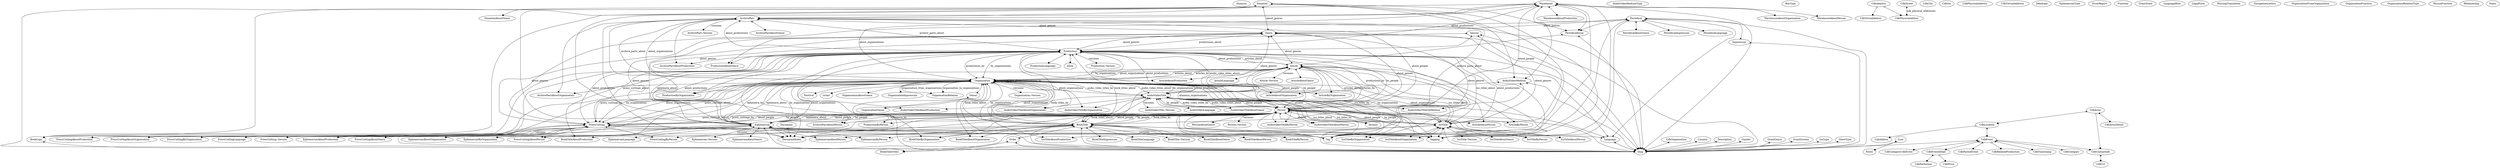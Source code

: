 digraph models_diagram {
	graph[overlap=false, splines=true]
	"Alumnus" []
	"ArchivePart" []
	"ArchivePartAboutGenre" []
	"ArchivePartAboutOrganisation" []
	"ArchivePartAboutPerson" []
	"ArchivePartAboutProduction" []
	"Article" []
	"ArticleAboutGenre" []
	"ArticleAboutOrganisation" []
	"ArticleAboutPerson" []
	"ArticleAboutProduction" []
	"ArticleByOrganisation" []
	"ArticleByPerson" []
	"ArticleLanguage" []
	"AudioVideoLanguage" []
	"AudioVideoMedium" []
	"AudioVideoMediumType" []
	"AudioVideoTitle" []
	"AudioVideoTitleAboutGenre" []
	"AudioVideoTitleAboutOrganisation" []
	"AudioVideoTitleAboutPerson" []
	"AudioVideoTitleAboutProduction" []
	"AudioVideoTitleByOrganisation" []
	"AudioVideoTitleByPerson" []
	"AudioVideoTitleOnMedium" []
	"BookCopy" []
	"BookTitle" []
	"BookTitleAboutGenre" []
	"BookTitleAboutOrganisation" []
	"BookTitleAboutPerson" []
	"BookTitleAboutProduction" []
	"BookTitleByOrganisation" []
	"BookTitleByPerson" []
	"BookTitleImpressum" []
	"BookTitleLanguage" []
	"BookTitleOrder" []
	"BoxType" []
	"CdbActor" []
	"CdbActorDetail" []
	"CdbAddress" []
	"CdbCategory" []
	"CdbCategoryCdbEvent" []
	"CdbCity" []
	"CdbContactinfo" []
	"CdbEvent" []
	"CdbEventDetail" []
	"CdbGis" []
	"CdbLocation" []
	"CdbOrganisation" []
	"CdbParentEvent" []
	"CdbPerformer" []
	"CdbPhysicalAddress" []
	"CdbPrice" []
	"CdbRelatedProduction" []
	"CdbStreet" []
	"CdbTimestamp" []
	"CdbUrl" []
	"CdbVirtualAddress" []
	"Country" []
	"DateIsaar" []
	"Description" []
	"Document" []
	"DocumentIndex" []
	"Donation" []
	"DonationAboutGenre" []
	"Ephemerum" []
	"EphemerumAboutGenre" []
	"EphemerumAboutOrganisation" []
	"EphemerumAboutPerson" []
	"EphemerumAboutProduction" []
	"EphemerumByOrganisation" []
	"EphemerumByPerson" []
	"EphemerumLanguage" []
	"EphemerumType" []
	"ErrorReport" []
	"Festival" []
	"Function" []
	"Gender" []
	"Genre" []
	"Grant" []
	"GrantGenre" []
	"GrantState" []
	"GrantSystem" []
	"IcoTitle" []
	"IcoTitleAboutGenre" []
	"IcoTitleAboutOrganisation" []
	"IcoTitleAboutPerson" []
	"IcoTitleAboutProduction" []
	"IcoTitleByOrganisation" []
	"IcoTitleByPerson" []
	"IcoType" []
	"Impressum" []
	"Language" []
	"LanguageRole" []
	"LegalForm" []
	"MissingTranslation" []
	"NavigationLetters" []
	"Order" []
	"Organisation" []
	"OrganisationAboutGenre" []
	"OrganisationFromOrganisation" []
	"OrganisationFunction" []
	"OrganisationImpressum" []
	"OrganisationRelation" []
	"OrganisationRelationType" []
	"OrganisationVenue" []
	"Periodical" []
	"PeriodicalAboutGenre" []
	"PeriodicalImpressum" []
	"PeriodicalIssue" []
	"PeriodicalLanguage" []
	"Person" []
	"PersonAboutGenre" []
	"PersonFunction" []
	"Postit" []
	"PressCutting" []
	"PressCuttingAboutGenre" []
	"PressCuttingAboutOrganisation" []
	"PressCuttingAboutPerson" []
	"PressCuttingAboutProduction" []
	"PressCuttingByOrganisation" []
	"PressCuttingByPerson" []
	"PressCuttingLanguage" []
	"Production" []
	"ProductionAboutGenre" []
	"ProductionByOrganisation" []
	"ProductionByPerson" []
	"ProductionLanguage" []
	"Relationship" []
	"Season" []
	"Show" []
	"ShowType" []
	"Static" []
	"User" []
	"Venue" []
	"Warehouse" []
	"WarehouseAboutOrganisation" []
	"WarehouseAboutPerson" []
	"WarehouseAboutProduction" []
	"ArchivePart" -> "Person" [label="about_people", arrowtail=crow, arrowhead=crow, dir=both]
	"ArchivePart" -> "Slug" [arrowtail=crow, arrowhead=dot, dir=both]
	"ArchivePart" -> "ArchivePartAboutOrganisation" [arrowtail=crow, arrowhead=dot, dir=both]
	"ArchivePart" -> "ArchivePartAboutProduction" [arrowtail=crow, arrowhead=dot, dir=both]
	"ArchivePart" -> "ArchivePartAboutGenre" [arrowtail=crow, arrowhead=dot, dir=both]
	"ArchivePart" -> "Genre" [label="about_genres", arrowtail=crow, arrowhead=crow, dir=both]
	"ArchivePart" -> "ArchivePartAboutPerson" [arrowtail=crow, arrowhead=dot, dir=both]
	"ArchivePart" -> "Organisation" [label="about_organisations", arrowtail=crow, arrowhead=crow, dir=both]
	"ArchivePart" -> "Production" [label="about_productions", arrowtail=crow, arrowhead=crow, dir=both]
	"ArchivePart" -> "DocumentIndex" [arrowtail=crow, arrowhead=dot, dir=both]
	"ArchivePart" -> "ArchivePart::Version" [label="versions", arrowtail=crow, arrowhead=dot, dir=both]
	"Article" -> "Slug" [arrowtail=crow, arrowhead=dot, dir=both]
	"Article" -> "Person" [label="about_people", arrowtail=crow, arrowhead=crow, dir=both]
	"Article" -> "ArticleAboutProduction" [arrowtail=crow, arrowhead=dot, dir=both]
	"Article" -> "ArticleLanguage" [arrowtail=crow, arrowhead=dot, dir=both]
	"Article" -> "ArticleAboutOrganisation" [arrowtail=crow, arrowhead=dot, dir=both]
	"Article" -> "Organisation" [label="by_organisations", arrowtail=crow, arrowhead=crow, dir=both]
	"Article" -> "Genre" [label="about_genres", arrowtail=crow, arrowhead=crow, dir=both]
	"Article" -> "Tag" [arrowtail=crow, arrowhead=crow, dir=both]
	"Article" -> "ArticleAboutPerson" [arrowtail=crow, arrowhead=dot, dir=both]
	"Article" -> "Person" [label="by_people", arrowtail=crow, arrowhead=crow, dir=both]
	"Article" -> "ArticleByOrganisation" [arrowtail=crow, arrowhead=dot, dir=both]
	"Article" -> "Organisation" [label="about_organisations", arrowtail=crow, arrowhead=crow, dir=both]
	"Article" -> "ArticleByPerson" [arrowtail=crow, arrowhead=dot, dir=both]
	"Article" -> "DocumentIndex" [arrowtail=crow, arrowhead=dot, dir=both]
	"Article" -> "Tagging" [arrowtail=crow, arrowhead=dot, dir=both]
	"Article" -> "Production" [label="about_productions", arrowtail=crow, arrowhead=crow, dir=both]
	"Article" -> "ArticleAboutGenre" [arrowtail=crow, arrowhead=dot, dir=both]
	"Article" -> "Article::Version" [label="versions", arrowtail=crow, arrowhead=dot, dir=both]
	"AudioVideoMedium" -> "Slug" [arrowtail=crow, arrowhead=dot, dir=both]
	"AudioVideoMedium" -> "AudioVideoTitleOnMedium" [arrowtail=crow, arrowhead=dot, dir=both]
	"AudioVideoMedium" -> "AudioVideoTitle" [arrowtail=crow, arrowhead=crow, dir=both]
	"AudioVideoTitle" -> "Person" [label="about_people", arrowtail=crow, arrowhead=crow, dir=both]
	"AudioVideoTitle" -> "Slug" [arrowtail=crow, arrowhead=dot, dir=both]
	"AudioVideoTitle" -> "AudioVideoTitleAboutPerson" [arrowtail=crow, arrowhead=dot, dir=both]
	"AudioVideoTitle" -> "Language" [arrowtail=crow, arrowhead=crow, dir=both]
	"AudioVideoTitle" -> "AudioVideoLanguage" [arrowtail=crow, arrowhead=dot, dir=both]
	"AudioVideoTitle" -> "Genre" [label="about_genres", arrowtail=crow, arrowhead=crow, dir=both]
	"AudioVideoTitle" -> "Organisation" [label="by_organisations", arrowtail=crow, arrowhead=crow, dir=both]
	"AudioVideoTitle" -> "AudioVideoTitleByPerson" [arrowtail=crow, arrowhead=dot, dir=both]
	"AudioVideoTitle" -> "Tag" [arrowtail=crow, arrowhead=crow, dir=both]
	"AudioVideoTitle" -> "AudioVideoTitleOnMedium" [arrowtail=crow, arrowhead=dot, dir=both]
	"AudioVideoTitle" -> "Person" [label="by_people", arrowtail=crow, arrowhead=crow, dir=both]
	"AudioVideoTitle" -> "AudioVideoTitleAboutGenre" [arrowtail=crow, arrowhead=dot, dir=both]
	"AudioVideoTitle" -> "Organisation" [label="about_organisations", arrowtail=crow, arrowhead=crow, dir=both]
	"AudioVideoTitle" -> "AudioVideoTitleByOrganisation" [arrowtail=crow, arrowhead=dot, dir=both]
	"AudioVideoTitle" -> "AudioVideoTitleAboutProduction" [arrowtail=crow, arrowhead=dot, dir=both]
	"AudioVideoTitle" -> "Production" [label="about_productions", arrowtail=crow, arrowhead=crow, dir=both]
	"AudioVideoTitle" -> "DocumentIndex" [arrowtail=crow, arrowhead=dot, dir=both]
	"AudioVideoTitle" -> "Tagging" [arrowtail=crow, arrowhead=dot, dir=both]
	"AudioVideoTitle" -> "AudioVideoTitle::Version" [label="versions", arrowtail=crow, arrowhead=dot, dir=both]
	"AudioVideoTitle" -> "AudioVideoTitleAboutOrganisation" [arrowtail=crow, arrowhead=dot, dir=both]
	"BookCopy" -> "Slug" [arrowtail=crow, arrowhead=dot, dir=both]
	"BookTitle" -> "Order" [arrowtail=crow, arrowhead=crow, dir=both]
	"BookTitle" -> "Person" [label="about_people", arrowtail=crow, arrowhead=crow, dir=both]
	"BookTitle" -> "Slug" [arrowtail=crow, arrowhead=dot, dir=both]
	"BookTitle" -> "BookTitleAboutProduction" [arrowtail=crow, arrowhead=dot, dir=both]
	"BookTitle" -> "BookTitleAboutOrganisation" [arrowtail=crow, arrowhead=dot, dir=both]
	"BookTitle" -> "Genre" [label="about_genres", arrowtail=crow, arrowhead=crow, dir=both]
	"BookTitle" -> "Organisation" [label="by_organisations", arrowtail=crow, arrowhead=crow, dir=both]
	"BookTitle" -> "BookTitleByOrganisation" [arrowtail=crow, arrowhead=dot, dir=both]
	"BookTitle" -> "Tag" [arrowtail=crow, arrowhead=crow, dir=both]
	"BookTitle" -> "Person" [label="by_people", arrowtail=crow, arrowhead=crow, dir=both]
	"BookTitle" -> "BookTitleImpressum" [arrowtail=crow, arrowhead=dot, dir=both]
	"BookTitle" -> "Organisation" [label="about_organisations", arrowtail=crow, arrowhead=crow, dir=both]
	"BookTitle" -> "BookTitleAboutPerson" [arrowtail=crow, arrowhead=dot, dir=both]
	"BookTitle" -> "BookCopy" [arrowtail=crow, arrowhead=dot, dir=both]
	"BookTitle" -> "BookTitleAboutGenre" [arrowtail=crow, arrowhead=dot, dir=both]
	"BookTitle" -> "BookTitleLanguage" [arrowtail=crow, arrowhead=dot, dir=both]
	"BookTitle" -> "Production" [label="about_productions", arrowtail=crow, arrowhead=crow, dir=both]
	"BookTitle" -> "DocumentIndex" [arrowtail=crow, arrowhead=dot, dir=both]
	"BookTitle" -> "Tagging" [arrowtail=crow, arrowhead=dot, dir=both]
	"BookTitle" -> "BookTitleByPerson" [arrowtail=crow, arrowhead=dot, dir=both]
	"BookTitle" -> "BookTitle::Version" [label="versions", arrowtail=crow, arrowhead=dot, dir=both]
	"BookTitle" -> "BookTitleOrder" [arrowtail=crow, arrowhead=dot, dir=both]
	"CdbActor" -> "CdbLocation" [arrowtail=crow, arrowhead=dot, dir=both]
	"CdbActor" -> "CdbActorDetail" [arrowtail=crow, arrowhead=dot, dir=both]
	"CdbActor" -> "CdbContactinfo" [arrowtail=odot, arrowhead=dot, dir=both]
	"CdbAddress" -> "CdbVirtualAddres" [arrowtail=odot, arrowhead=dot, dir=both]
	"CdbAddress" -> "CdbPhysicalAddres" [arrowtail=odot, arrowhead=dot, dir=both]
	"CdbContactinfo" -> "CdbUrl" [arrowtail=crow, arrowhead=dot, dir=both]
	"CdbEvent" -> "Slug" [arrowtail=crow, arrowhead=dot, dir=both]
	"CdbEvent" -> "CdbRelatedProduction" [arrowtail=odot, arrowhead=dot, dir=both]
	"CdbEvent" -> "CdbParentEvent" [arrowtail=crow, arrowhead=dot, dir=both]
	"CdbEvent" -> "CdbEventDetail" [arrowtail=crow, arrowhead=dot, dir=both]
	"CdbEvent" -> "CdbTimestamp" [arrowtail=crow, arrowhead=dot, dir=both]
	"CdbEvent" -> "CdbContactinfo" [arrowtail=odot, arrowhead=dot, dir=both]
	"CdbEvent" -> "CdbCategoryCdbEvent" [arrowtail=crow, arrowhead=dot, dir=both]
	"CdbEvent" -> "CdbCategory" [arrowtail=crow, arrowhead=crow, dir=both]
	"CdbEventDetail" -> "CdbPerformer" [arrowtail=crow, arrowhead=dot, dir=both]
	"CdbEventDetail" -> "CdbPrice" [arrowtail=odot, arrowhead=dot, dir=both]
	"CdbLocation" -> "CdbAddres" [arrowtail=odot, arrowhead=dot, dir=both]
	"CdbLocation" -> "CdbEvent" [arrowtail=crow, arrowhead=dot, dir=both]
	"CdbOrganisation" -> "Slug" [arrowtail=crow, arrowhead=dot, dir=both]
	"CdbStreet" -> "CdbPhysicalAddres" [label="cdb_physical_addresses", arrowtail=crow, arrowhead=dot, dir=both]
	"Country" -> "Slug" [arrowtail=crow, arrowhead=dot, dir=both]
	"Description" -> "Slug" [arrowtail=crow, arrowhead=dot, dir=both]
	"Document" -> "DocumentIndex" [arrowtail=crow, arrowhead=dot, dir=both]
	"Donation" -> "Slug" [arrowtail=crow, arrowhead=dot, dir=both]
	"Donation" -> "Ephemerum" [arrowtail=crow, arrowhead=dot, dir=both]
	"Donation" -> "PeriodicalIssue" [arrowtail=crow, arrowhead=dot, dir=both]
	"Donation" -> "AudioVideoMedium" [arrowtail=crow, arrowhead=dot, dir=both]
	"Donation" -> "Genre" [label="about_genres", arrowtail=crow, arrowhead=crow, dir=both]
	"Donation" -> "Tag" [arrowtail=crow, arrowhead=crow, dir=both]
	"Donation" -> "ArchivePart" [arrowtail=crow, arrowhead=dot, dir=both]
	"Donation" -> "DonationAboutGenre" [arrowtail=crow, arrowhead=dot, dir=both]
	"Donation" -> "BookCopy" [arrowtail=crow, arrowhead=dot, dir=both]
	"Donation" -> "Tagging" [arrowtail=crow, arrowhead=dot, dir=both]
	"Ephemerum" -> "EphemerumAboutProduction" [arrowtail=crow, arrowhead=dot, dir=both]
	"Ephemerum" -> "Slug" [arrowtail=crow, arrowhead=dot, dir=both]
	"Ephemerum" -> "Person" [label="about_people", arrowtail=crow, arrowhead=crow, dir=both]
	"Ephemerum" -> "Language" [arrowtail=crow, arrowhead=crow, dir=both]
	"Ephemerum" -> "EphemerumByPerson" [arrowtail=crow, arrowhead=dot, dir=both]
	"Ephemerum" -> "EphemerumAboutOrganisation" [arrowtail=crow, arrowhead=dot, dir=both]
	"Ephemerum" -> "EphemerumAboutGenre" [arrowtail=crow, arrowhead=dot, dir=both]
	"Ephemerum" -> "Organisation" [label="by_organisations", arrowtail=crow, arrowhead=crow, dir=both]
	"Ephemerum" -> "Genre" [label="about_genres", arrowtail=crow, arrowhead=crow, dir=both]
	"Ephemerum" -> "EphemerumByOrganisation" [arrowtail=crow, arrowhead=dot, dir=both]
	"Ephemerum" -> "Tag" [arrowtail=crow, arrowhead=crow, dir=both]
	"Ephemerum" -> "Person" [label="by_people", arrowtail=crow, arrowhead=crow, dir=both]
	"Ephemerum" -> "EphemerumLanguage" [arrowtail=crow, arrowhead=dot, dir=both]
	"Ephemerum" -> "Organisation" [label="about_organisations", arrowtail=crow, arrowhead=crow, dir=both]
	"Ephemerum" -> "DocumentIndex" [arrowtail=crow, arrowhead=dot, dir=both]
	"Ephemerum" -> "Tagging" [arrowtail=crow, arrowhead=dot, dir=both]
	"Ephemerum" -> "Production" [label="about_productions", arrowtail=crow, arrowhead=crow, dir=both]
	"Ephemerum" -> "EphemerumAboutPerson" [arrowtail=crow, arrowhead=dot, dir=both]
	"Ephemerum" -> "Ephemerum::Version" [label="versions", arrowtail=crow, arrowhead=dot, dir=both]
	"Gender" -> "Slug" [arrowtail=crow, arrowhead=dot, dir=both]
	"Genre" -> "Slug" [arrowtail=crow, arrowhead=dot, dir=both]
	"Genre" -> "ProductionAboutGenre" [arrowtail=crow, arrowhead=dot, dir=both]
	"Genre" -> "Production" [label="productions_about", arrowtail=crow, arrowhead=crow, dir=both]
	"GrantGenre" -> "Slug" [arrowtail=crow, arrowhead=dot, dir=both]
	"GrantSystem" -> "Slug" [arrowtail=crow, arrowhead=dot, dir=both]
	"IcoTitle" -> "Slug" [arrowtail=crow, arrowhead=dot, dir=both]
	"IcoTitle" -> "Person" [label="about_people", arrowtail=crow, arrowhead=crow, dir=both]
	"IcoTitle" -> "IcoTitleAboutProduction" [arrowtail=crow, arrowhead=dot, dir=both]
	"IcoTitle" -> "IcoTitleAboutGenre" [arrowtail=crow, arrowhead=dot, dir=both]
	"IcoTitle" -> "IcoTitleByOrganisation" [arrowtail=crow, arrowhead=dot, dir=both]
	"IcoTitle" -> "Organisation" [label="by_organisations", arrowtail=crow, arrowhead=crow, dir=both]
	"IcoTitle" -> "Genre" [label="about_genres", arrowtail=crow, arrowhead=crow, dir=both]
	"IcoTitle" -> "Tag" [arrowtail=crow, arrowhead=crow, dir=both]
	"IcoTitle" -> "IcoTitleAboutPerson" [arrowtail=crow, arrowhead=dot, dir=both]
	"IcoTitle" -> "Person" [label="by_people", arrowtail=crow, arrowhead=crow, dir=both]
	"IcoTitle" -> "IcoTitleByPerson" [arrowtail=crow, arrowhead=dot, dir=both]
	"IcoTitle" -> "Organisation" [label="about_organisations", arrowtail=crow, arrowhead=crow, dir=both]
	"IcoTitle" -> "Tagging" [arrowtail=crow, arrowhead=dot, dir=both]
	"IcoTitle" -> "DocumentIndex" [arrowtail=crow, arrowhead=dot, dir=both]
	"IcoTitle" -> "Production" [label="about_productions", arrowtail=crow, arrowhead=crow, dir=both]
	"IcoTitle" -> "IcoTitleAboutOrganisation" [arrowtail=crow, arrowhead=dot, dir=both]
	"IcoTitle" -> "IcoTitle::Version" [label="versions", arrowtail=crow, arrowhead=dot, dir=both]
	"IcoType" -> "Slug" [arrowtail=crow, arrowhead=dot, dir=both]
	"Impressum" -> "Slug" [arrowtail=crow, arrowhead=dot, dir=both]
	"Language" -> "Slug" [arrowtail=crow, arrowhead=dot, dir=both]
	"Order" -> "Slug" [arrowtail=crow, arrowhead=dot, dir=both]
	"Order" -> "BookTitleOrder" [arrowtail=crow, arrowhead=dot, dir=both]
	"Organisation" -> "PressCuttingAboutOrganisation" [arrowtail=crow, arrowhead=dot, dir=both]
	"Organisation" -> "ArchivePartAboutOrganisation" [arrowtail=crow, arrowhead=dot, dir=both]
	"Organisation" -> "Person" [label="alumnus_organisations", arrowtail=crow, arrowhead=crow, dir=both]
	"Organisation" -> "BookTitle" [label="book_titles_by", arrowtail=crow, arrowhead=crow, dir=both]
	"Organisation" -> "Slug" [arrowtail=crow, arrowhead=dot, dir=both]
	"Organisation" -> "Alumnu" [label="alumni", arrowtail=crow, arrowhead=dot, dir=both]
	"Organisation" -> "ArchivePart" [label="archive_parts_about", arrowtail=crow, arrowhead=crow, dir=both]
	"Organisation" -> "Production" [label="productions_by", arrowtail=crow, arrowhead=crow, dir=both]
	"Organisation" -> "Venue" [arrowtail=crow, arrowhead=crow, dir=both]
	"Organisation" -> "Organisation" [label="organisations_from", arrowtail=crow, arrowhead=crow, dir=both]
	"Organisation" -> "EphemerumAboutOrganisation" [arrowtail=crow, arrowhead=dot, dir=both]
	"Organisation" -> "BookTitleAboutOrganisation" [arrowtail=crow, arrowhead=dot, dir=both]
	"Organisation" -> "BookTitle" [label="book_titles_about", arrowtail=crow, arrowhead=crow, dir=both]
	"Organisation" -> "Festival" [arrowtail=crow, arrowhead=dot, dir=both]
	"Organisation" -> "IcoTitleByOrganisation" [arrowtail=crow, arrowhead=dot, dir=both]
	"Organisation" -> "BookTitleByOrganisation" [arrowtail=crow, arrowhead=dot, dir=both]
	"Organisation" -> "ArticleAboutOrganisation" [arrowtail=crow, arrowhead=dot, dir=both]
	"Organisation" -> "Article" [label="articles_about", arrowtail=crow, arrowhead=crow, dir=both]
	"Organisation" -> "Genre" [label="about_genres", arrowtail=crow, arrowhead=crow, dir=both]
	"Organisation" -> "EphemerumByOrganisation" [arrowtail=crow, arrowhead=dot, dir=both]
	"Organisation" -> "Tag" [arrowtail=crow, arrowhead=crow, dir=both]
	"Organisation" -> "Ephemerum" [label="ephemera_by", arrowtail=crow, arrowhead=crow, dir=both]
	"Organisation" -> "PressCutting" [label="press_cuttings_about", arrowtail=crow, arrowhead=crow, dir=both]
	"Organisation" -> "Ephemerum" [label="ephemera_about", arrowtail=crow, arrowhead=crow, dir=both]
	"Organisation" -> "OrganisationImpressum" [arrowtail=crow, arrowhead=dot, dir=both]
	"Organisation" -> "ArticleByOrganisation" [arrowtail=crow, arrowhead=dot, dir=both]
	"Organisation" -> "AudioVideoTitleByOrganisation" [arrowtail=crow, arrowhead=dot, dir=both]
	"Organisation" -> "Article" [label="articles_by", arrowtail=crow, arrowhead=crow, dir=both]
	"Organisation" -> "OrganisationRelation" [label="organisation_to_organisations", arrowtail=crow, arrowhead=dot, dir=both]
	"Organisation" -> "Grant" [arrowtail=crow, arrowhead=dot, dir=both]
	"Organisation" -> "PressCuttingByOrganisation" [arrowtail=crow, arrowhead=dot, dir=both]
	"Organisation" -> "AudioVideoTitle" [label="audio_video_titles_by", arrowtail=crow, arrowhead=crow, dir=both]
	"Organisation" -> "IcoTitle" [label="ico_titles_by", arrowtail=crow, arrowhead=crow, dir=both]
	"Organisation" -> "Organisation" [label="organisations_to", arrowtail=crow, arrowhead=crow, dir=both]
	"Organisation" -> "OrganisationAboutGenre" [arrowtail=crow, arrowhead=dot, dir=both]
	"Organisation" -> "OrganisationVenue" [arrowtail=crow, arrowhead=dot, dir=both]
	"Organisation" -> "ProductionByOrganisation" [arrowtail=crow, arrowhead=dot, dir=both]
	"Organisation" -> "Tagging" [arrowtail=crow, arrowhead=dot, dir=both]
	"Organisation" -> "PressCutting" [label="press_cuttings_by", arrowtail=crow, arrowhead=crow, dir=both]
	"Organisation" -> "OrganisationRelation" [label="organisation_from_organisations", arrowtail=crow, arrowhead=dot, dir=both]
	"Organisation" -> "IcoTitleAboutOrganisation" [arrowtail=crow, arrowhead=dot, dir=both]
	"Organisation" -> "AudioVideoTitleAboutOrganisation" [arrowtail=crow, arrowhead=dot, dir=both]
	"Organisation" -> "Organisation::Version" [label="versions", arrowtail=crow, arrowhead=dot, dir=both]
	"Organisation" -> "AudioVideoTitle" [label="audio_video_titles_about", arrowtail=crow, arrowhead=crow, dir=both]
	"Organisation" -> "IcoTitle" [label="ico_titles_about", arrowtail=crow, arrowhead=crow, dir=both]
	"Periodical" -> "PeriodicalLanguage" [arrowtail=crow, arrowhead=dot, dir=both]
	"Periodical" -> "Slug" [arrowtail=crow, arrowhead=dot, dir=both]
	"Periodical" -> "PressCutting" [arrowtail=crow, arrowhead=dot, dir=both]
	"Periodical" -> "Language" [arrowtail=crow, arrowhead=crow, dir=both]
	"Periodical" -> "PeriodicalIssue" [arrowtail=crow, arrowhead=dot, dir=both]
	"Periodical" -> "PeriodicalAboutGenre" [arrowtail=crow, arrowhead=dot, dir=both]
	"Periodical" -> "Genre" [label="about_genres", arrowtail=crow, arrowhead=crow, dir=both]
	"Periodical" -> "Tag" [arrowtail=crow, arrowhead=crow, dir=both]
	"Periodical" -> "PeriodicalImpressum" [arrowtail=crow, arrowhead=dot, dir=both]
	"Periodical" -> "Tagging" [arrowtail=crow, arrowhead=dot, dir=both]
	"Periodical" -> "Impressum" [arrowtail=crow, arrowhead=crow, dir=both]
	"PeriodicalIssue" -> "Slug" [arrowtail=crow, arrowhead=dot, dir=both]
	"PeriodicalIssue" -> "Article" [arrowtail=crow, arrowhead=dot, dir=both]
	"Person" -> "BookTitle" [label="book_titles_by", arrowtail=crow, arrowhead=crow, dir=both]
	"Person" -> "Slug" [arrowtail=crow, arrowhead=dot, dir=both]
	"Person" -> "Production" [label="productions_by", arrowtail=crow, arrowhead=crow, dir=both]
	"Person" -> "ArchivePart" [label="archive_parts_about", arrowtail=crow, arrowhead=crow, dir=both]
	"Person" -> "Alumnu" [label="alumni", arrowtail=crow, arrowhead=dot, dir=both]
	"Person" -> "AudioVideoTitleAboutPerson" [arrowtail=crow, arrowhead=dot, dir=both]
	"Person" -> "EphemerumByPerson" [arrowtail=crow, arrowhead=dot, dir=both]
	"Person" -> "BookTitle" [label="book_titles_about", arrowtail=crow, arrowhead=crow, dir=both]
	"Person" -> "Genre" [label="about_genres", arrowtail=crow, arrowhead=crow, dir=both]
	"Person" -> "Article" [label="articles_about", arrowtail=crow, arrowhead=crow, dir=both]
	"Person" -> "AudioVideoTitleByPerson" [arrowtail=crow, arrowhead=dot, dir=both]
	"Person" -> "Ephemerum" [label="ephemera_by", arrowtail=crow, arrowhead=crow, dir=both]
	"Person" -> "Tag" [arrowtail=crow, arrowhead=crow, dir=both]
	"Person" -> "ArchivePartAboutPerson" [arrowtail=crow, arrowhead=dot, dir=both]
	"Person" -> "ProductionByPerson" [arrowtail=crow, arrowhead=dot, dir=both]
	"Person" -> "PressCutting" [label="press_cuttings_about", arrowtail=crow, arrowhead=crow, dir=both]
	"Person" -> "ArticleAboutPerson" [arrowtail=crow, arrowhead=dot, dir=both]
	"Person" -> "PressCuttingByPerson" [arrowtail=crow, arrowhead=dot, dir=both]
	"Person" -> "IcoTitleAboutPerson" [arrowtail=crow, arrowhead=dot, dir=both]
	"Person" -> "PersonAboutGenre" [arrowtail=crow, arrowhead=dot, dir=both]
	"Person" -> "Ephemerum" [label="ephemera_about", arrowtail=crow, arrowhead=crow, dir=both]
	"Person" -> "Article" [label="articles_by", arrowtail=crow, arrowhead=crow, dir=both]
	"Person" -> "PressCuttingAboutPerson" [arrowtail=crow, arrowhead=dot, dir=both]
	"Person" -> "BookTitleAboutPerson" [arrowtail=crow, arrowhead=dot, dir=both]
	"Person" -> "IcoTitleByPerson" [arrowtail=crow, arrowhead=dot, dir=both]
	"Person" -> "IcoTitle" [label="ico_titles_by", arrowtail=crow, arrowhead=crow, dir=both]
	"Person" -> "AudioVideoTitle" [label="audio_video_titles_by", arrowtail=crow, arrowhead=crow, dir=both]
	"Person" -> "PressCutting" [label="press_cuttings_by", arrowtail=crow, arrowhead=crow, dir=both]
	"Person" -> "Tagging" [arrowtail=crow, arrowhead=dot, dir=both]
	"Person" -> "ArticleByPerson" [arrowtail=crow, arrowhead=dot, dir=both]
	"Person" -> "BookTitleByPerson" [arrowtail=crow, arrowhead=dot, dir=both]
	"Person" -> "IcoTitle" [label="ico_titles_about", arrowtail=crow, arrowhead=crow, dir=both]
	"Person" -> "AudioVideoTitle" [label="audio_video_titles_about", arrowtail=crow, arrowhead=crow, dir=both]
	"Person" -> "Person::Version" [label="versions", arrowtail=crow, arrowhead=dot, dir=both]
	"Person" -> "EphemerumAboutPerson" [arrowtail=crow, arrowhead=dot, dir=both]
	"PressCutting" -> "PressCuttingAboutOrganisation" [arrowtail=crow, arrowhead=dot, dir=both]
	"PressCutting" -> "Slug" [arrowtail=crow, arrowhead=dot, dir=both]
	"PressCutting" -> "Person" [label="about_people", arrowtail=crow, arrowhead=crow, dir=both]
	"PressCutting" -> "PressCuttingAboutGenre" [arrowtail=crow, arrowhead=dot, dir=both]
	"PressCutting" -> "PressCuttingAboutProduction" [arrowtail=crow, arrowhead=dot, dir=both]
	"PressCutting" -> "Organisation" [label="by_organisations", arrowtail=crow, arrowhead=crow, dir=both]
	"PressCutting" -> "Genre" [label="about_genres", arrowtail=crow, arrowhead=crow, dir=both]
	"PressCutting" -> "Tag" [arrowtail=crow, arrowhead=crow, dir=both]
	"PressCutting" -> "PressCuttingLanguage" [arrowtail=crow, arrowhead=dot, dir=both]
	"PressCutting" -> "PressCuttingByPerson" [arrowtail=crow, arrowhead=dot, dir=both]
	"PressCutting" -> "Person" [label="by_people", arrowtail=crow, arrowhead=crow, dir=both]
	"PressCutting" -> "PressCuttingAboutPerson" [arrowtail=crow, arrowhead=dot, dir=both]
	"PressCutting" -> "Organisation" [label="about_organisations", arrowtail=crow, arrowhead=crow, dir=both]
	"PressCutting" -> "PressCuttingByOrganisation" [arrowtail=crow, arrowhead=dot, dir=both]
	"PressCutting" -> "DocumentIndex" [arrowtail=crow, arrowhead=dot, dir=both]
	"PressCutting" -> "Tagging" [arrowtail=crow, arrowhead=dot, dir=both]
	"PressCutting" -> "Production" [label="about_productions", arrowtail=crow, arrowhead=crow, dir=both]
	"PressCutting" -> "PressCutting::Version" [label="versions", arrowtail=crow, arrowhead=dot, dir=both]
	"Production" -> "Slug" [arrowtail=crow, arrowhead=dot, dir=both]
	"Production" -> "EphemerumAboutProduction" [arrowtail=crow, arrowhead=dot, dir=both]
	"Production" -> "Language" [arrowtail=crow, arrowhead=crow, dir=both]
	"Production" -> "IcoTitleAboutProduction" [arrowtail=crow, arrowhead=dot, dir=both]
	"Production" -> "BookTitleAboutProduction" [arrowtail=crow, arrowhead=dot, dir=both]
	"Production" -> "ArticleAboutProduction" [arrowtail=crow, arrowhead=dot, dir=both]
	"Production" -> "ArchivePart" [label="archive_parts_about", arrowtail=crow, arrowhead=crow, dir=both]
	"Production" -> "PressCuttingAboutProduction" [arrowtail=crow, arrowhead=dot, dir=both]
	"Production" -> "ArchivePartAboutProduction" [arrowtail=crow, arrowhead=dot, dir=both]
	"Production" -> "BookTitle" [label="book_titles_about", arrowtail=crow, arrowhead=crow, dir=both]
	"Production" -> "Article" [label="articles_about", arrowtail=crow, arrowhead=crow, dir=both]
	"Production" -> "Organisation" [label="by_organisations", arrowtail=crow, arrowhead=crow, dir=both]
	"Production" -> "Genre" [label="about_genres", arrowtail=crow, arrowhead=crow, dir=both]
	"Production" -> "ProductionByPerson" [arrowtail=crow, arrowhead=dot, dir=both]
	"Production" -> "Tag" [arrowtail=crow, arrowhead=crow, dir=both]
	"Production" -> "ProductionLanguage" [arrowtail=crow, arrowhead=dot, dir=both]
	"Production" -> "Show" [arrowtail=crow, arrowhead=dot, dir=both]
	"Production" -> "PressCutting" [label="press_cuttings_about", arrowtail=crow, arrowhead=crow, dir=both]
	"Production" -> "Person" [label="by_people", arrowtail=crow, arrowhead=crow, dir=both]
	"Production" -> "ProductionAboutGenre" [arrowtail=crow, arrowhead=dot, dir=both]
	"Production" -> "Ephemerum" [label="ephemera_about", arrowtail=crow, arrowhead=crow, dir=both]
	"Production" -> "AudioVideoTitleAboutProduction" [arrowtail=crow, arrowhead=dot, dir=both]
	"Production" -> "ProductionByOrganisation" [arrowtail=crow, arrowhead=dot, dir=both]
	"Production" -> "Tagging" [arrowtail=crow, arrowhead=dot, dir=both]
	"Production" -> "Production::Version" [label="versions", arrowtail=crow, arrowhead=dot, dir=both]
	"Production" -> "AudioVideoTitle" [label="audio_video_titles_about", arrowtail=crow, arrowhead=crow, dir=both]
	"Production" -> "IcoTitle" [label="ico_titles_about", arrowtail=crow, arrowhead=crow, dir=both]
	"Season" -> "Slug" [arrowtail=crow, arrowhead=dot, dir=both]
	"Season" -> "Ephemerum" [arrowtail=crow, arrowhead=dot, dir=both]
	"Season" -> "Production" [arrowtail=crow, arrowhead=dot, dir=both]
	"Season" -> "IcoTitle" [arrowtail=crow, arrowhead=dot, dir=both]
	"ShowType" -> "Slug" [arrowtail=crow, arrowhead=dot, dir=both]
	"User" -> "Slug" [arrowtail=crow, arrowhead=dot, dir=both]
	"User" -> "Postit" [arrowtail=crow, arrowhead=dot, dir=both]
	"Venue" -> "Slug" [arrowtail=crow, arrowhead=dot, dir=both]
	"Venue" -> "OrganisationVenue" [arrowtail=crow, arrowhead=dot, dir=both]
	"Warehouse" -> "Person" [label="about_people", arrowtail=crow, arrowhead=crow, dir=both]
	"Warehouse" -> "Slug" [arrowtail=crow, arrowhead=dot, dir=both]
	"Warehouse" -> "WarehouseAboutProduction" [arrowtail=crow, arrowhead=dot, dir=both]
	"Warehouse" -> "Ephemerum" [arrowtail=crow, arrowhead=dot, dir=both]
	"Warehouse" -> "PeriodicalIssue" [arrowtail=crow, arrowhead=dot, dir=both]
	"Warehouse" -> "AudioVideoMedium" [arrowtail=crow, arrowhead=dot, dir=both]
	"Warehouse" -> "Tag" [arrowtail=crow, arrowhead=crow, dir=both]
	"Warehouse" -> "ArchivePart" [arrowtail=crow, arrowhead=dot, dir=both]
	"Warehouse" -> "Organisation" [label="about_organisations", arrowtail=crow, arrowhead=crow, dir=both]
	"Warehouse" -> "WarehouseAboutPerson" [arrowtail=crow, arrowhead=dot, dir=both]
	"Warehouse" -> "BookCopy" [arrowtail=crow, arrowhead=dot, dir=both]
	"Warehouse" -> "Tagging" [arrowtail=crow, arrowhead=dot, dir=both]
	"Warehouse" -> "Production" [label="about_productions", arrowtail=crow, arrowhead=crow, dir=both]
	"Warehouse" -> "WarehouseAboutOrganisation" [arrowtail=crow, arrowhead=dot, dir=both]
}
